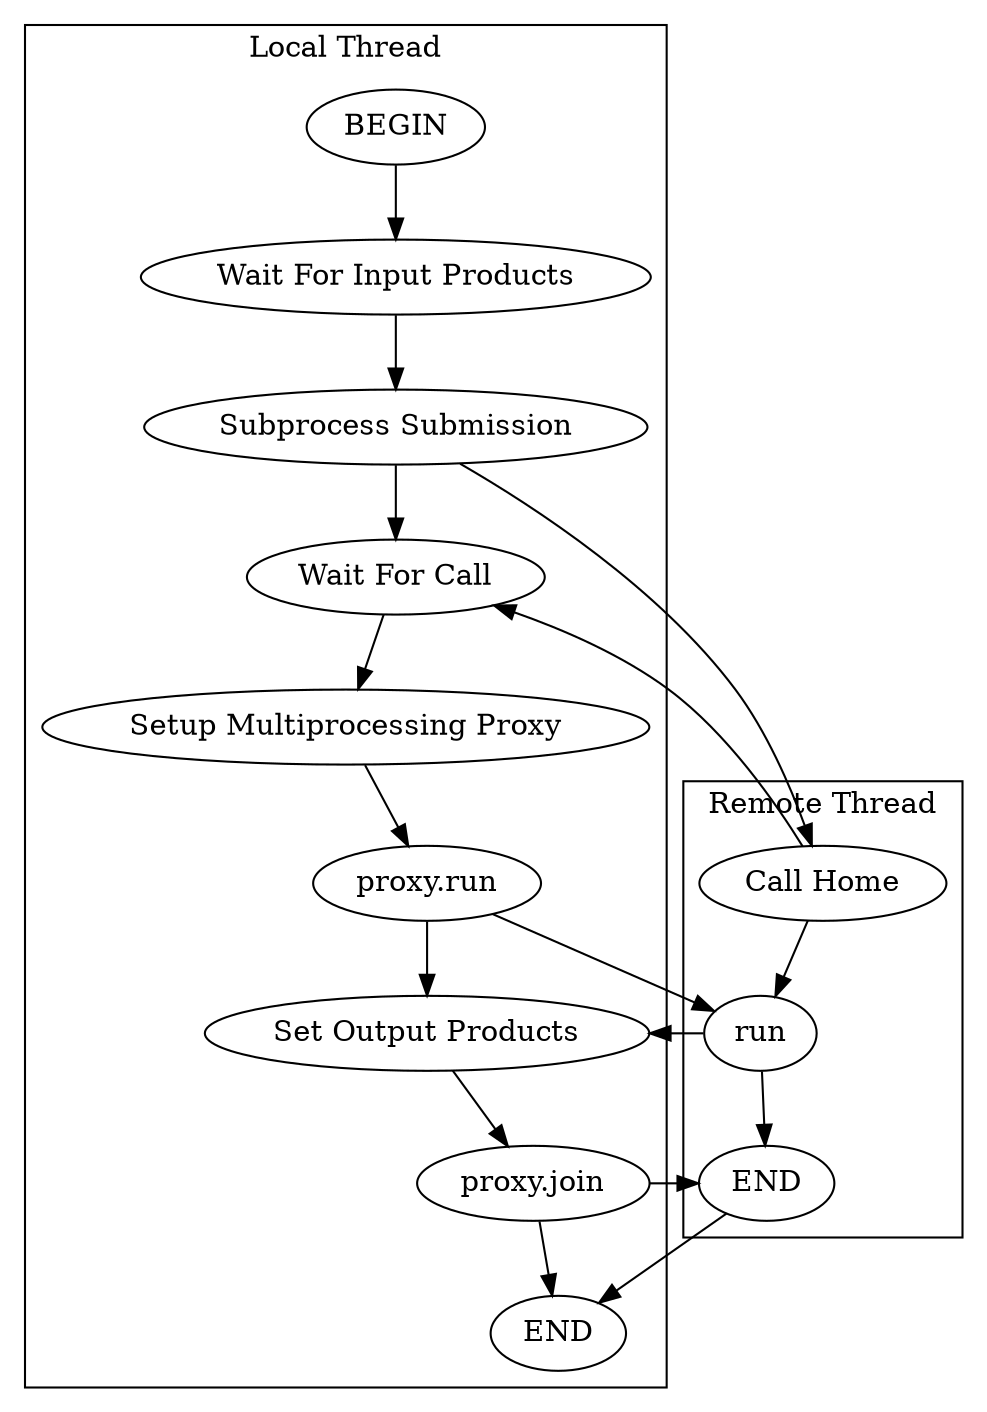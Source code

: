 digraph RemoteSubmission {
  LocalEnd [label="END"]
  RemoteEnd [label="END"]

  "BEGIN" -> "Wait For Input Products"
  "Wait For Input Products" -> "Subprocess Submission"
  "Subprocess Submission" -> "Wait For Call"
  "Wait For Call" -> "Setup Multiprocessing Proxy"
  "Setup Multiprocessing Proxy" -> "proxy.run"
  "proxy.run" -> "Set Output Products"
  "Set Output Products" -> "proxy.join"
  "proxy.join" -> LocalEnd

  "Subprocess Submission" -> "Call Home"
  "Call Home" -> "Wait For Call"
  "proxy.run" -> "run"
  "run" -> "Set Output Products"
  "proxy.join" -> RemoteEnd
  RemoteEnd -> LocalEnd

  subgraph "cluster_Local Thread" {
    label="Local Thread"

    "BEGIN"
    "Wait For Input Products"
    "Subprocess Submission"
    "Wait For Call"
    "Setup Multiprocessing Proxy"
    "proxy.run"
    "Set Output Products"
    "proxy.join"
    LocalEnd
  }

  subgraph "cluster_Remote Thread" {
    label="Remote Thread"

    "Call Home" -> "run" -> RemoteEnd
  }
}

